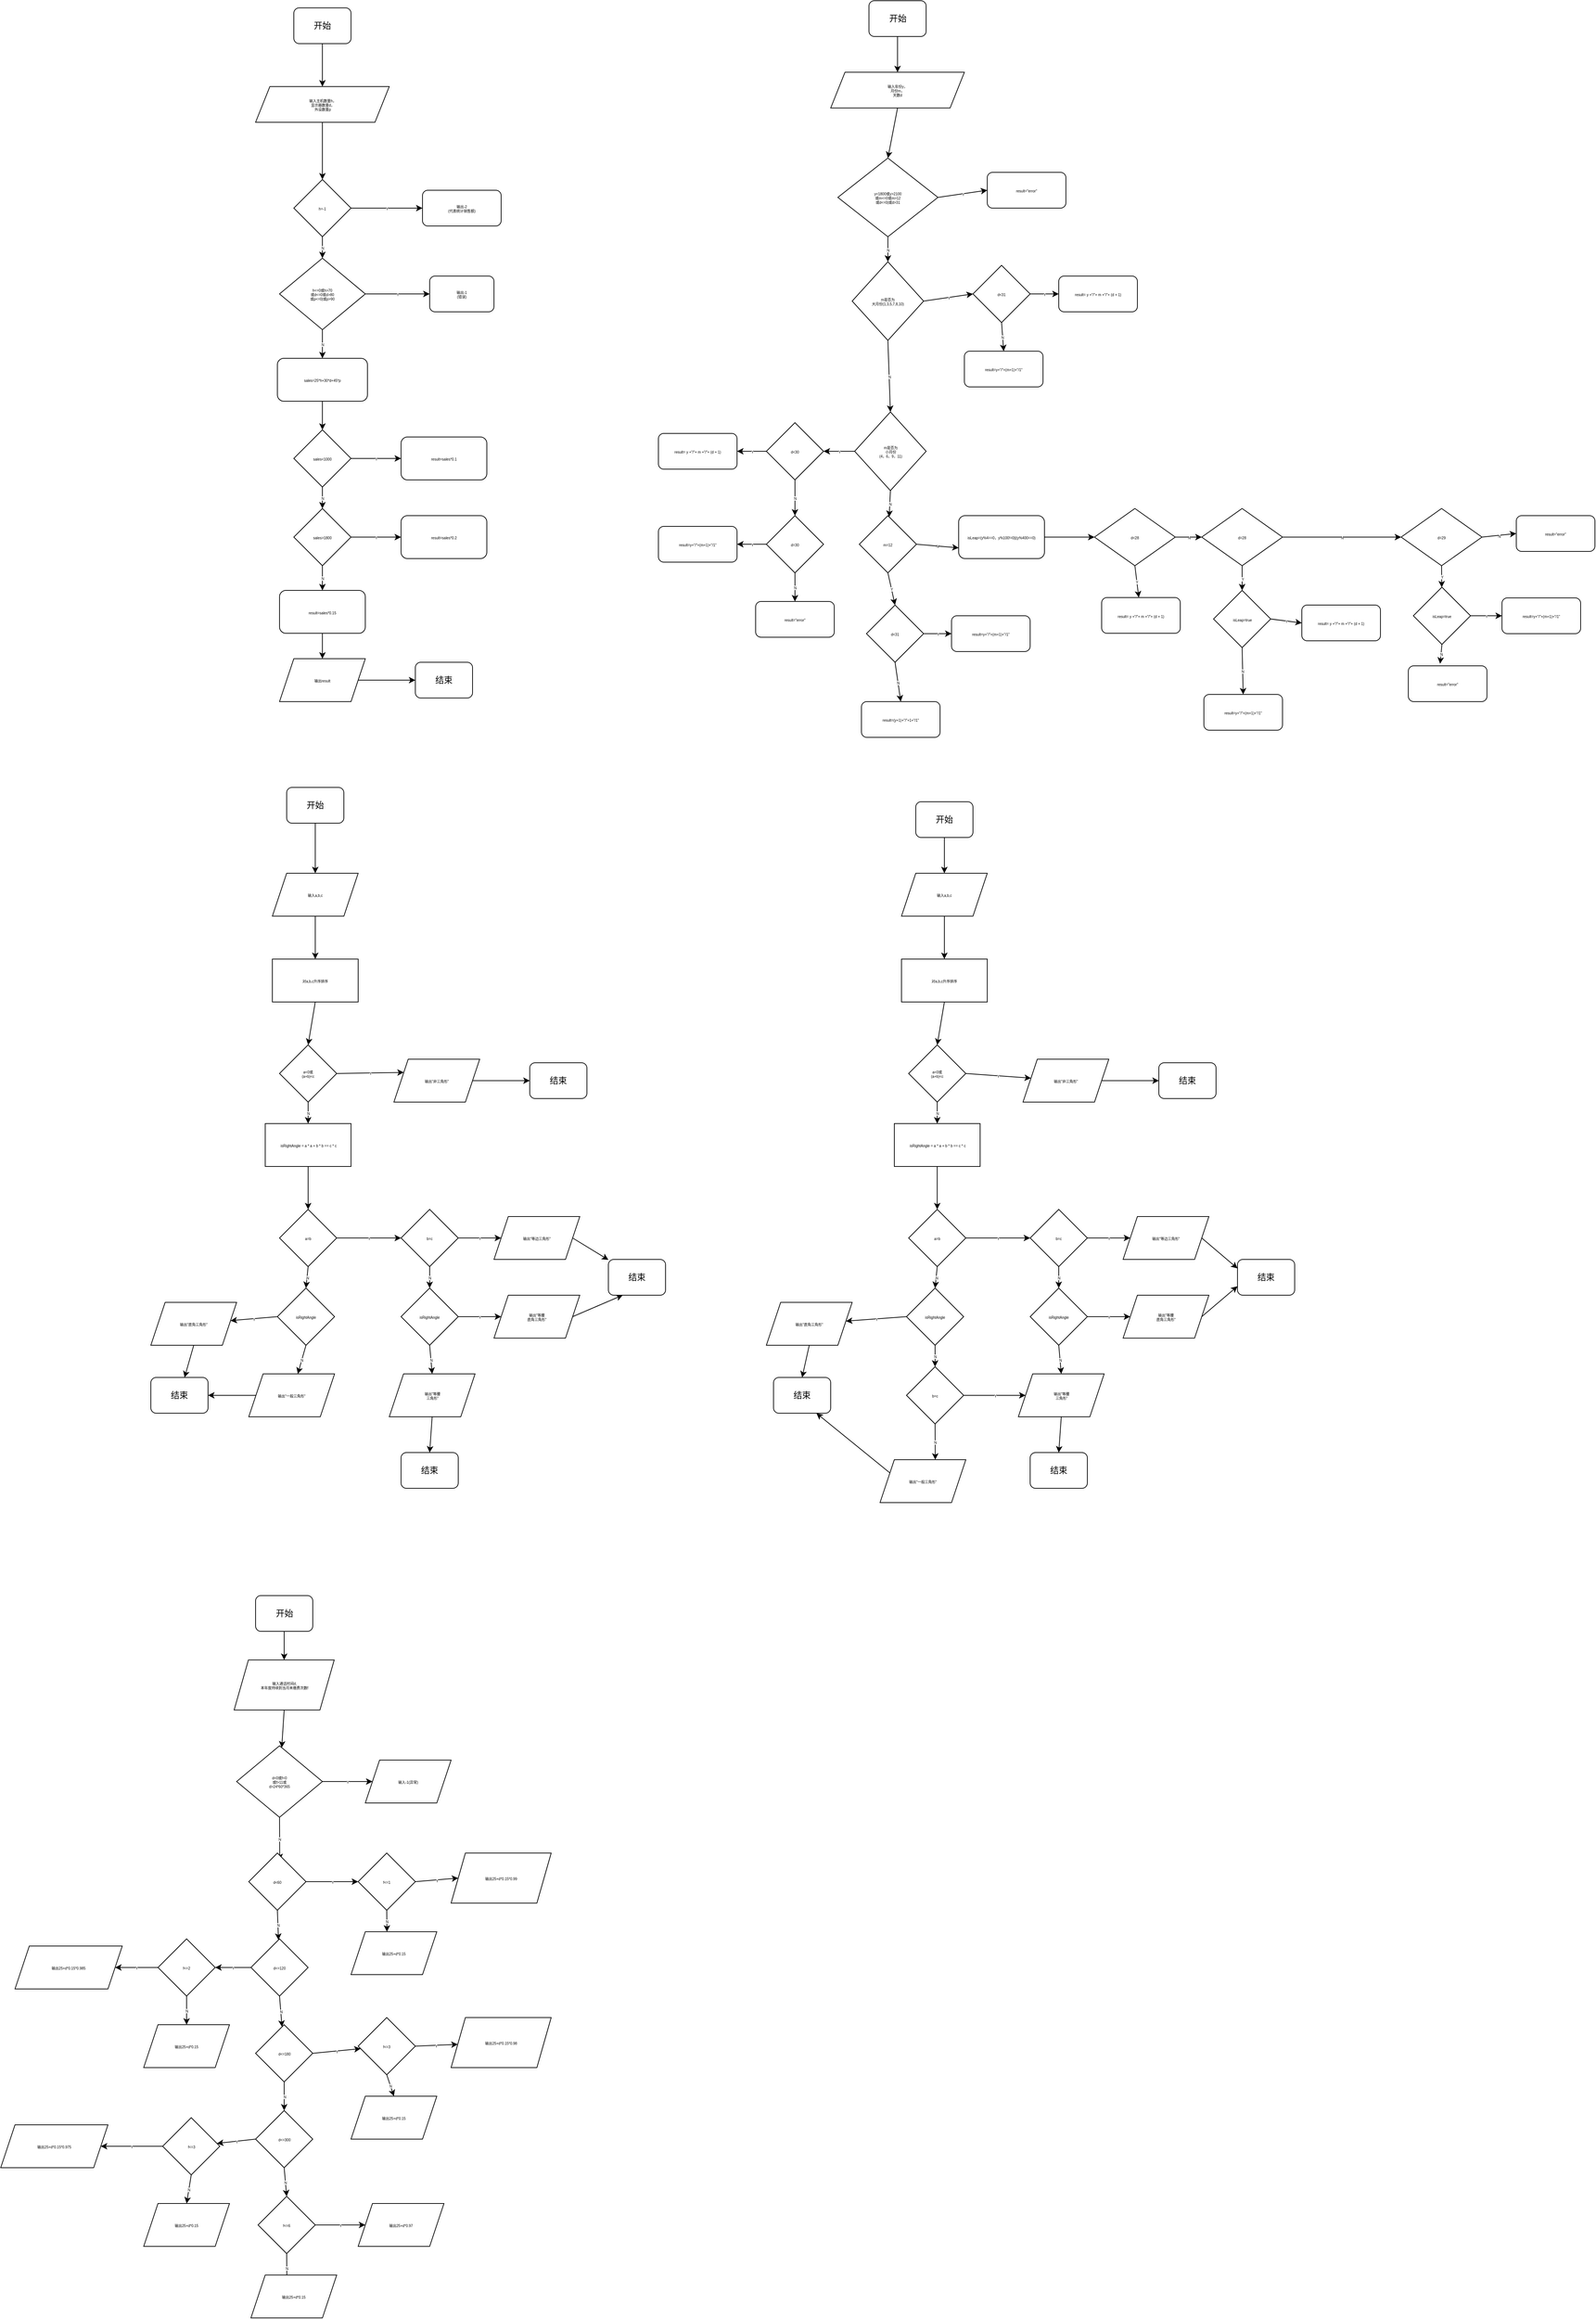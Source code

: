 <mxfile version="14.8.0" type="github">
  <diagram id="ZN_e5zJ9qPWtaOF9xC3y" name="Page-1">
    <mxGraphModel dx="3951" dy="623" grid="1" gridSize="10" guides="1" tooltips="1" connect="1" arrows="1" fold="1" page="1" pageScale="1" pageWidth="2427" pageHeight="3669" math="0" shadow="0">
      <root>
        <mxCell id="0" />
        <mxCell id="1" parent="0" />
        <mxCell id="43mevDihuqLGimxP5lps-17" style="edgeStyle=orthogonalEdgeStyle;rounded=0;orthogonalLoop=1;jettySize=auto;html=1;exitX=0.5;exitY=1;exitDx=0;exitDy=0;entryX=0.5;entryY=0;entryDx=0;entryDy=0;fontSize=5;" edge="1" parent="1" source="43mevDihuqLGimxP5lps-2" target="43mevDihuqLGimxP5lps-3">
          <mxGeometry relative="1" as="geometry" />
        </mxCell>
        <mxCell id="43mevDihuqLGimxP5lps-2" value="开始" style="rounded=1;whiteSpace=wrap;html=1;" vertex="1" parent="1">
          <mxGeometry x="310" y="20" width="80" height="50" as="geometry" />
        </mxCell>
        <mxCell id="43mevDihuqLGimxP5lps-18" style="edgeStyle=orthogonalEdgeStyle;rounded=0;orthogonalLoop=1;jettySize=auto;html=1;exitX=0.5;exitY=1;exitDx=0;exitDy=0;fontSize=5;" edge="1" parent="1" source="43mevDihuqLGimxP5lps-3" target="43mevDihuqLGimxP5lps-4">
          <mxGeometry relative="1" as="geometry" />
        </mxCell>
        <mxCell id="43mevDihuqLGimxP5lps-3" value="&lt;font style=&quot;font-size: 5px&quot;&gt;输入主机数量h，&lt;br&gt;显示器数量d，&lt;br&gt;外设数量p&lt;/font&gt;" style="shape=parallelogram;perimeter=parallelogramPerimeter;whiteSpace=wrap;html=1;fixedSize=1;fontSize=5;" vertex="1" parent="1">
          <mxGeometry x="256.5" y="130" width="187" height="50" as="geometry" />
        </mxCell>
        <mxCell id="43mevDihuqLGimxP5lps-19" value="N" style="edgeStyle=orthogonalEdgeStyle;rounded=0;orthogonalLoop=1;jettySize=auto;html=1;exitX=0.5;exitY=1;exitDx=0;exitDy=0;fontSize=5;" edge="1" parent="1" source="43mevDihuqLGimxP5lps-4" target="43mevDihuqLGimxP5lps-7">
          <mxGeometry relative="1" as="geometry" />
        </mxCell>
        <mxCell id="43mevDihuqLGimxP5lps-20" value="Y" style="edgeStyle=orthogonalEdgeStyle;rounded=0;orthogonalLoop=1;jettySize=auto;html=1;exitX=1;exitY=0.5;exitDx=0;exitDy=0;entryX=0;entryY=0.5;entryDx=0;entryDy=0;fontSize=5;" edge="1" parent="1" source="43mevDihuqLGimxP5lps-4" target="43mevDihuqLGimxP5lps-9">
          <mxGeometry relative="1" as="geometry" />
        </mxCell>
        <mxCell id="43mevDihuqLGimxP5lps-4" value="h=-1" style="rhombus;whiteSpace=wrap;html=1;fontSize=5;" vertex="1" parent="1">
          <mxGeometry x="310" y="260" width="80" height="80" as="geometry" />
        </mxCell>
        <mxCell id="43mevDihuqLGimxP5lps-31" style="edgeStyle=orthogonalEdgeStyle;rounded=0;orthogonalLoop=1;jettySize=auto;html=1;exitX=1;exitY=0.5;exitDx=0;exitDy=0;entryX=0;entryY=0.5;entryDx=0;entryDy=0;fontSize=5;" edge="1" parent="1" source="43mevDihuqLGimxP5lps-6" target="43mevDihuqLGimxP5lps-30">
          <mxGeometry relative="1" as="geometry" />
        </mxCell>
        <mxCell id="43mevDihuqLGimxP5lps-6" value="输出result" style="shape=parallelogram;perimeter=parallelogramPerimeter;whiteSpace=wrap;html=1;fixedSize=1;fontSize=5;" vertex="1" parent="1">
          <mxGeometry x="290" y="930" width="120" height="60" as="geometry" />
        </mxCell>
        <mxCell id="43mevDihuqLGimxP5lps-21" value="Y" style="edgeStyle=orthogonalEdgeStyle;rounded=0;orthogonalLoop=1;jettySize=auto;html=1;exitX=1;exitY=0.5;exitDx=0;exitDy=0;fontSize=5;" edge="1" parent="1" source="43mevDihuqLGimxP5lps-7" target="43mevDihuqLGimxP5lps-10">
          <mxGeometry relative="1" as="geometry" />
        </mxCell>
        <mxCell id="43mevDihuqLGimxP5lps-22" value="N" style="edgeStyle=orthogonalEdgeStyle;rounded=0;orthogonalLoop=1;jettySize=auto;html=1;exitX=0.5;exitY=1;exitDx=0;exitDy=0;entryX=0.5;entryY=0;entryDx=0;entryDy=0;fontSize=5;" edge="1" parent="1" source="43mevDihuqLGimxP5lps-7" target="43mevDihuqLGimxP5lps-12">
          <mxGeometry relative="1" as="geometry" />
        </mxCell>
        <mxCell id="43mevDihuqLGimxP5lps-7" value="&lt;span style=&quot;font-size: 5px&quot;&gt;h&amp;lt;=0或h&amp;gt;70&lt;br&gt;或d&amp;lt;=0或d&amp;gt;80&lt;br&gt;或p&amp;lt;=0|或p&amp;gt;90&lt;/span&gt;" style="rhombus;whiteSpace=wrap;html=1;fontSize=5;" vertex="1" parent="1">
          <mxGeometry x="290" y="370" width="120" height="100" as="geometry" />
        </mxCell>
        <mxCell id="43mevDihuqLGimxP5lps-9" value="&lt;span&gt;输出-2&lt;/span&gt;&lt;br&gt;&lt;span&gt;(代表统计销售额)&lt;/span&gt;" style="rounded=1;whiteSpace=wrap;html=1;fontSize=5;" vertex="1" parent="1">
          <mxGeometry x="490" y="275" width="110" height="50" as="geometry" />
        </mxCell>
        <mxCell id="43mevDihuqLGimxP5lps-10" value="&lt;span&gt;输出-1&lt;br&gt;(错误)&lt;/span&gt;" style="rounded=1;whiteSpace=wrap;html=1;fontSize=5;" vertex="1" parent="1">
          <mxGeometry x="500" y="395" width="90" height="50" as="geometry" />
        </mxCell>
        <mxCell id="43mevDihuqLGimxP5lps-24" value="Y" style="edgeStyle=orthogonalEdgeStyle;rounded=0;orthogonalLoop=1;jettySize=auto;html=1;exitX=1;exitY=0.5;exitDx=0;exitDy=0;entryX=0;entryY=0.5;entryDx=0;entryDy=0;fontSize=5;" edge="1" parent="1" source="43mevDihuqLGimxP5lps-11" target="43mevDihuqLGimxP5lps-13">
          <mxGeometry relative="1" as="geometry" />
        </mxCell>
        <mxCell id="43mevDihuqLGimxP5lps-25" value="N" style="edgeStyle=orthogonalEdgeStyle;rounded=0;orthogonalLoop=1;jettySize=auto;html=1;exitX=0.5;exitY=1;exitDx=0;exitDy=0;fontSize=5;" edge="1" parent="1" source="43mevDihuqLGimxP5lps-11" target="43mevDihuqLGimxP5lps-15">
          <mxGeometry relative="1" as="geometry" />
        </mxCell>
        <mxCell id="43mevDihuqLGimxP5lps-11" value="sales&amp;lt;1000" style="rhombus;whiteSpace=wrap;html=1;fontSize=5;" vertex="1" parent="1">
          <mxGeometry x="310" y="610" width="80" height="80" as="geometry" />
        </mxCell>
        <mxCell id="43mevDihuqLGimxP5lps-23" style="edgeStyle=orthogonalEdgeStyle;rounded=0;orthogonalLoop=1;jettySize=auto;html=1;exitX=0.5;exitY=1;exitDx=0;exitDy=0;entryX=0.5;entryY=0;entryDx=0;entryDy=0;fontSize=5;" edge="1" parent="1" source="43mevDihuqLGimxP5lps-12" target="43mevDihuqLGimxP5lps-11">
          <mxGeometry relative="1" as="geometry" />
        </mxCell>
        <mxCell id="43mevDihuqLGimxP5lps-12" value="&lt;span style=&quot;font-size: 5px&quot;&gt;sales=25*h+30*d+45*p&lt;/span&gt;" style="rounded=1;whiteSpace=wrap;html=1;fontSize=5;" vertex="1" parent="1">
          <mxGeometry x="287" y="510" width="126" height="60" as="geometry" />
        </mxCell>
        <mxCell id="43mevDihuqLGimxP5lps-13" value="result=sales*0.1" style="rounded=1;whiteSpace=wrap;html=1;fontSize=5;" vertex="1" parent="1">
          <mxGeometry x="460" y="620" width="120" height="60" as="geometry" />
        </mxCell>
        <mxCell id="43mevDihuqLGimxP5lps-14" value="result=sales*0.2" style="rounded=1;whiteSpace=wrap;html=1;fontSize=5;" vertex="1" parent="1">
          <mxGeometry x="460" y="730" width="120" height="60" as="geometry" />
        </mxCell>
        <mxCell id="43mevDihuqLGimxP5lps-26" value="Y" style="edgeStyle=orthogonalEdgeStyle;rounded=0;orthogonalLoop=1;jettySize=auto;html=1;exitX=1;exitY=0.5;exitDx=0;exitDy=0;fontSize=5;" edge="1" parent="1" source="43mevDihuqLGimxP5lps-15" target="43mevDihuqLGimxP5lps-14">
          <mxGeometry relative="1" as="geometry" />
        </mxCell>
        <mxCell id="43mevDihuqLGimxP5lps-27" value="N" style="edgeStyle=orthogonalEdgeStyle;rounded=0;orthogonalLoop=1;jettySize=auto;html=1;exitX=0.5;exitY=1;exitDx=0;exitDy=0;fontSize=5;" edge="1" parent="1" source="43mevDihuqLGimxP5lps-15" target="43mevDihuqLGimxP5lps-16">
          <mxGeometry relative="1" as="geometry" />
        </mxCell>
        <mxCell id="43mevDihuqLGimxP5lps-15" value="sales&amp;gt;1800" style="rhombus;whiteSpace=wrap;html=1;fontSize=5;" vertex="1" parent="1">
          <mxGeometry x="310" y="720" width="80" height="80" as="geometry" />
        </mxCell>
        <mxCell id="43mevDihuqLGimxP5lps-28" style="edgeStyle=orthogonalEdgeStyle;rounded=0;orthogonalLoop=1;jettySize=auto;html=1;exitX=0.5;exitY=1;exitDx=0;exitDy=0;fontSize=5;" edge="1" parent="1" source="43mevDihuqLGimxP5lps-16" target="43mevDihuqLGimxP5lps-6">
          <mxGeometry relative="1" as="geometry" />
        </mxCell>
        <mxCell id="43mevDihuqLGimxP5lps-16" value="result=sales*0.15" style="rounded=1;whiteSpace=wrap;html=1;fontSize=5;" vertex="1" parent="1">
          <mxGeometry x="290" y="834.5" width="120" height="60" as="geometry" />
        </mxCell>
        <mxCell id="43mevDihuqLGimxP5lps-30" value="结束" style="rounded=1;whiteSpace=wrap;html=1;" vertex="1" parent="1">
          <mxGeometry x="480" y="935" width="80" height="50" as="geometry" />
        </mxCell>
        <mxCell id="43mevDihuqLGimxP5lps-66" style="edgeStyle=orthogonalEdgeStyle;rounded=0;orthogonalLoop=1;jettySize=auto;html=1;exitX=0.5;exitY=1;exitDx=0;exitDy=0;entryX=0.5;entryY=0;entryDx=0;entryDy=0;fontSize=5;" edge="1" parent="1" source="43mevDihuqLGimxP5lps-32" target="43mevDihuqLGimxP5lps-33">
          <mxGeometry relative="1" as="geometry" />
        </mxCell>
        <mxCell id="43mevDihuqLGimxP5lps-32" value="开始" style="rounded=1;whiteSpace=wrap;html=1;" vertex="1" parent="1">
          <mxGeometry x="1114.5" y="10" width="80" height="50" as="geometry" />
        </mxCell>
        <mxCell id="43mevDihuqLGimxP5lps-67" style="rounded=0;orthogonalLoop=1;jettySize=auto;html=1;exitX=0.5;exitY=1;exitDx=0;exitDy=0;entryX=0.5;entryY=0;entryDx=0;entryDy=0;fontSize=5;" edge="1" parent="1" source="43mevDihuqLGimxP5lps-33" target="43mevDihuqLGimxP5lps-34">
          <mxGeometry relative="1" as="geometry" />
        </mxCell>
        <mxCell id="43mevDihuqLGimxP5lps-33" value="&lt;font style=&quot;font-size: 5px&quot;&gt;输入年份y，&lt;br&gt;月份m，&lt;br&gt;天数d&lt;/font&gt;" style="shape=parallelogram;perimeter=parallelogramPerimeter;whiteSpace=wrap;html=1;fixedSize=1;fontSize=5;" vertex="1" parent="1">
          <mxGeometry x="1061" y="110" width="187" height="50" as="geometry" />
        </mxCell>
        <mxCell id="43mevDihuqLGimxP5lps-68" value="Y" style="edgeStyle=none;rounded=0;orthogonalLoop=1;jettySize=auto;html=1;exitX=1;exitY=0.5;exitDx=0;exitDy=0;entryX=0;entryY=0.5;entryDx=0;entryDy=0;fontSize=5;" edge="1" parent="1" source="43mevDihuqLGimxP5lps-34" target="43mevDihuqLGimxP5lps-35">
          <mxGeometry relative="1" as="geometry" />
        </mxCell>
        <mxCell id="43mevDihuqLGimxP5lps-69" value="N" style="edgeStyle=none;rounded=0;orthogonalLoop=1;jettySize=auto;html=1;exitX=0.5;exitY=1;exitDx=0;exitDy=0;entryX=0.5;entryY=0;entryDx=0;entryDy=0;fontSize=5;" edge="1" parent="1" source="43mevDihuqLGimxP5lps-34" target="43mevDihuqLGimxP5lps-37">
          <mxGeometry relative="1" as="geometry" />
        </mxCell>
        <mxCell id="43mevDihuqLGimxP5lps-34" value="&lt;span style=&quot;font-size: 5px&quot;&gt;y&amp;lt;1800或y&amp;gt;2100&lt;br&gt;或m&amp;lt;=0或m&amp;gt;12&lt;br&gt;或d&amp;lt;=0|或d&amp;gt;31&lt;/span&gt;" style="rhombus;whiteSpace=wrap;html=1;fontSize=5;" vertex="1" parent="1">
          <mxGeometry x="1071" y="230" width="140" height="110" as="geometry" />
        </mxCell>
        <mxCell id="43mevDihuqLGimxP5lps-35" value="result=&quot;error&quot;" style="rounded=1;whiteSpace=wrap;html=1;fontSize=5;" vertex="1" parent="1">
          <mxGeometry x="1280" y="250" width="110" height="50" as="geometry" />
        </mxCell>
        <mxCell id="43mevDihuqLGimxP5lps-70" value="Y" style="edgeStyle=none;rounded=0;orthogonalLoop=1;jettySize=auto;html=1;exitX=1;exitY=0.5;exitDx=0;exitDy=0;entryX=0;entryY=0.5;entryDx=0;entryDy=0;fontSize=5;" edge="1" parent="1" source="43mevDihuqLGimxP5lps-37" target="43mevDihuqLGimxP5lps-38">
          <mxGeometry relative="1" as="geometry" />
        </mxCell>
        <mxCell id="43mevDihuqLGimxP5lps-73" value="N" style="edgeStyle=none;rounded=0;orthogonalLoop=1;jettySize=auto;html=1;exitX=0.5;exitY=1;exitDx=0;exitDy=0;entryX=0.5;entryY=0;entryDx=0;entryDy=0;fontSize=5;" edge="1" parent="1" source="43mevDihuqLGimxP5lps-37" target="43mevDihuqLGimxP5lps-42">
          <mxGeometry relative="1" as="geometry" />
        </mxCell>
        <mxCell id="43mevDihuqLGimxP5lps-37" value="m是否为&lt;br&gt;大月份(1,3,5,7,8,10)" style="rhombus;whiteSpace=wrap;html=1;fontSize=5;" vertex="1" parent="1">
          <mxGeometry x="1091" y="375" width="100" height="110" as="geometry" />
        </mxCell>
        <mxCell id="43mevDihuqLGimxP5lps-71" value="Y" style="edgeStyle=none;rounded=0;orthogonalLoop=1;jettySize=auto;html=1;exitX=1;exitY=0.5;exitDx=0;exitDy=0;entryX=0;entryY=0.5;entryDx=0;entryDy=0;fontSize=5;" edge="1" parent="1" source="43mevDihuqLGimxP5lps-38" target="43mevDihuqLGimxP5lps-39">
          <mxGeometry relative="1" as="geometry" />
        </mxCell>
        <mxCell id="43mevDihuqLGimxP5lps-72" value="N" style="edgeStyle=none;rounded=0;orthogonalLoop=1;jettySize=auto;html=1;exitX=0.5;exitY=1;exitDx=0;exitDy=0;entryX=0.5;entryY=0;entryDx=0;entryDy=0;fontSize=5;" edge="1" parent="1" source="43mevDihuqLGimxP5lps-38" target="43mevDihuqLGimxP5lps-41">
          <mxGeometry relative="1" as="geometry" />
        </mxCell>
        <mxCell id="43mevDihuqLGimxP5lps-38" value="d&amp;lt;31" style="rhombus;whiteSpace=wrap;html=1;fontSize=5;" vertex="1" parent="1">
          <mxGeometry x="1260" y="380" width="80" height="80" as="geometry" />
        </mxCell>
        <mxCell id="43mevDihuqLGimxP5lps-39" value="result= y +&quot;/&quot;+ m +&quot;/&quot;+ (d + 1)" style="rounded=1;whiteSpace=wrap;html=1;fontSize=5;" vertex="1" parent="1">
          <mxGeometry x="1380" y="395" width="110" height="50" as="geometry" />
        </mxCell>
        <mxCell id="43mevDihuqLGimxP5lps-41" value="result=y+&quot;/&quot;+(m+1)+&quot;/1&quot;" style="rounded=1;whiteSpace=wrap;html=1;fontSize=5;" vertex="1" parent="1">
          <mxGeometry x="1248" y="500" width="110" height="50" as="geometry" />
        </mxCell>
        <mxCell id="43mevDihuqLGimxP5lps-74" value="Y" style="edgeStyle=none;rounded=0;orthogonalLoop=1;jettySize=auto;html=1;exitX=0;exitY=0.5;exitDx=0;exitDy=0;fontSize=5;" edge="1" parent="1" source="43mevDihuqLGimxP5lps-42" target="43mevDihuqLGimxP5lps-43">
          <mxGeometry relative="1" as="geometry" />
        </mxCell>
        <mxCell id="43mevDihuqLGimxP5lps-79" value="N" style="edgeStyle=none;rounded=0;orthogonalLoop=1;jettySize=auto;html=1;exitX=0.5;exitY=1;exitDx=0;exitDy=0;fontSize=5;" edge="1" parent="1" source="43mevDihuqLGimxP5lps-42" target="43mevDihuqLGimxP5lps-49">
          <mxGeometry relative="1" as="geometry" />
        </mxCell>
        <mxCell id="43mevDihuqLGimxP5lps-42" value="m是否为&lt;br&gt;小月份&lt;br&gt;(4，6，9，11)" style="rhombus;whiteSpace=wrap;html=1;fontSize=5;" vertex="1" parent="1">
          <mxGeometry x="1094.5" y="585" width="100" height="110" as="geometry" />
        </mxCell>
        <mxCell id="43mevDihuqLGimxP5lps-75" value="Y" style="edgeStyle=none;rounded=0;orthogonalLoop=1;jettySize=auto;html=1;exitX=0;exitY=0.5;exitDx=0;exitDy=0;fontSize=5;" edge="1" parent="1" source="43mevDihuqLGimxP5lps-43" target="43mevDihuqLGimxP5lps-44">
          <mxGeometry relative="1" as="geometry" />
        </mxCell>
        <mxCell id="43mevDihuqLGimxP5lps-76" value="N" style="edgeStyle=none;rounded=0;orthogonalLoop=1;jettySize=auto;html=1;exitX=0.5;exitY=1;exitDx=0;exitDy=0;entryX=0.5;entryY=0;entryDx=0;entryDy=0;fontSize=5;" edge="1" parent="1" source="43mevDihuqLGimxP5lps-43" target="43mevDihuqLGimxP5lps-45">
          <mxGeometry relative="1" as="geometry" />
        </mxCell>
        <mxCell id="43mevDihuqLGimxP5lps-43" value="d&amp;lt;30" style="rhombus;whiteSpace=wrap;html=1;fontSize=5;" vertex="1" parent="1">
          <mxGeometry x="971" y="600" width="80" height="80" as="geometry" />
        </mxCell>
        <mxCell id="43mevDihuqLGimxP5lps-44" value="result= y +&quot;/&quot;+ m +&quot;/&quot;+ (d + 1)" style="rounded=1;whiteSpace=wrap;html=1;fontSize=5;" vertex="1" parent="1">
          <mxGeometry x="820" y="615" width="110" height="50" as="geometry" />
        </mxCell>
        <mxCell id="43mevDihuqLGimxP5lps-77" value="Y" style="edgeStyle=none;rounded=0;orthogonalLoop=1;jettySize=auto;html=1;exitX=0;exitY=0.5;exitDx=0;exitDy=0;fontSize=5;" edge="1" parent="1" source="43mevDihuqLGimxP5lps-45" target="43mevDihuqLGimxP5lps-46">
          <mxGeometry relative="1" as="geometry" />
        </mxCell>
        <mxCell id="43mevDihuqLGimxP5lps-78" value="N" style="edgeStyle=none;rounded=0;orthogonalLoop=1;jettySize=auto;html=1;exitX=0.5;exitY=1;exitDx=0;exitDy=0;fontSize=5;" edge="1" parent="1" source="43mevDihuqLGimxP5lps-45" target="43mevDihuqLGimxP5lps-48">
          <mxGeometry relative="1" as="geometry" />
        </mxCell>
        <mxCell id="43mevDihuqLGimxP5lps-45" value="d=30" style="rhombus;whiteSpace=wrap;html=1;fontSize=5;" vertex="1" parent="1">
          <mxGeometry x="971" y="730" width="80" height="80" as="geometry" />
        </mxCell>
        <mxCell id="43mevDihuqLGimxP5lps-46" value="result=y+&quot;/&quot;+(m+1)+&quot;/1&quot;" style="rounded=1;whiteSpace=wrap;html=1;fontSize=5;" vertex="1" parent="1">
          <mxGeometry x="820" y="745" width="110" height="50" as="geometry" />
        </mxCell>
        <mxCell id="43mevDihuqLGimxP5lps-48" value="result=&quot;error&quot;" style="rounded=1;whiteSpace=wrap;html=1;fontSize=5;" vertex="1" parent="1">
          <mxGeometry x="956" y="850" width="110" height="50" as="geometry" />
        </mxCell>
        <mxCell id="43mevDihuqLGimxP5lps-80" value="N" style="edgeStyle=none;rounded=0;orthogonalLoop=1;jettySize=auto;html=1;exitX=1;exitY=0.5;exitDx=0;exitDy=0;entryX=0;entryY=0.75;entryDx=0;entryDy=0;fontSize=5;" edge="1" parent="1" source="43mevDihuqLGimxP5lps-49" target="43mevDihuqLGimxP5lps-55">
          <mxGeometry relative="1" as="geometry" />
        </mxCell>
        <mxCell id="43mevDihuqLGimxP5lps-81" value="Y" style="edgeStyle=none;rounded=0;orthogonalLoop=1;jettySize=auto;html=1;exitX=0.5;exitY=1;exitDx=0;exitDy=0;entryX=0.5;entryY=0;entryDx=0;entryDy=0;fontSize=5;" edge="1" parent="1" source="43mevDihuqLGimxP5lps-49" target="43mevDihuqLGimxP5lps-50">
          <mxGeometry relative="1" as="geometry" />
        </mxCell>
        <mxCell id="43mevDihuqLGimxP5lps-49" value="m=12" style="rhombus;whiteSpace=wrap;html=1;fontSize=5;" vertex="1" parent="1">
          <mxGeometry x="1101" y="730" width="80" height="80" as="geometry" />
        </mxCell>
        <mxCell id="43mevDihuqLGimxP5lps-82" value="Y" style="edgeStyle=none;rounded=0;orthogonalLoop=1;jettySize=auto;html=1;exitX=1;exitY=0.5;exitDx=0;exitDy=0;entryX=0;entryY=0.5;entryDx=0;entryDy=0;fontSize=5;" edge="1" parent="1" source="43mevDihuqLGimxP5lps-50" target="43mevDihuqLGimxP5lps-51">
          <mxGeometry relative="1" as="geometry" />
        </mxCell>
        <mxCell id="43mevDihuqLGimxP5lps-83" value="N" style="edgeStyle=none;rounded=0;orthogonalLoop=1;jettySize=auto;html=1;exitX=0.5;exitY=1;exitDx=0;exitDy=0;entryX=0.5;entryY=0;entryDx=0;entryDy=0;fontSize=5;" edge="1" parent="1" source="43mevDihuqLGimxP5lps-50" target="43mevDihuqLGimxP5lps-52">
          <mxGeometry relative="1" as="geometry" />
        </mxCell>
        <mxCell id="43mevDihuqLGimxP5lps-50" value="d&amp;lt;31" style="rhombus;whiteSpace=wrap;html=1;fontSize=5;" vertex="1" parent="1">
          <mxGeometry x="1111" y="855" width="80" height="80" as="geometry" />
        </mxCell>
        <mxCell id="43mevDihuqLGimxP5lps-51" value="result=y+&quot;/&quot;+(m+1)+&quot;/1&quot;" style="rounded=1;whiteSpace=wrap;html=1;fontSize=5;" vertex="1" parent="1">
          <mxGeometry x="1230" y="870" width="110" height="50" as="geometry" />
        </mxCell>
        <mxCell id="43mevDihuqLGimxP5lps-52" value="result=(y+1)+&quot;/&quot;+1+&quot;/1&quot;" style="rounded=1;whiteSpace=wrap;html=1;fontSize=5;" vertex="1" parent="1">
          <mxGeometry x="1104" y="990" width="110" height="50" as="geometry" />
        </mxCell>
        <mxCell id="43mevDihuqLGimxP5lps-85" value="N" style="edgeStyle=none;rounded=0;orthogonalLoop=1;jettySize=auto;html=1;exitX=1;exitY=0.5;exitDx=0;exitDy=0;entryX=0;entryY=0.5;entryDx=0;entryDy=0;fontSize=5;" edge="1" parent="1" source="43mevDihuqLGimxP5lps-53" target="43mevDihuqLGimxP5lps-62">
          <mxGeometry relative="1" as="geometry" />
        </mxCell>
        <mxCell id="43mevDihuqLGimxP5lps-86" value="Y" style="edgeStyle=none;rounded=0;orthogonalLoop=1;jettySize=auto;html=1;exitX=0.5;exitY=1;exitDx=0;exitDy=0;fontSize=5;" edge="1" parent="1" source="43mevDihuqLGimxP5lps-53" target="43mevDihuqLGimxP5lps-56">
          <mxGeometry relative="1" as="geometry" />
        </mxCell>
        <mxCell id="43mevDihuqLGimxP5lps-53" value="d&amp;lt;28" style="rhombus;whiteSpace=wrap;html=1;fontSize=5;" vertex="1" parent="1">
          <mxGeometry x="1430" y="720" width="113" height="80" as="geometry" />
        </mxCell>
        <mxCell id="43mevDihuqLGimxP5lps-84" style="edgeStyle=none;rounded=0;orthogonalLoop=1;jettySize=auto;html=1;exitX=1;exitY=0.5;exitDx=0;exitDy=0;entryX=0;entryY=0.5;entryDx=0;entryDy=0;fontSize=5;" edge="1" parent="1" source="43mevDihuqLGimxP5lps-55" target="43mevDihuqLGimxP5lps-53">
          <mxGeometry relative="1" as="geometry" />
        </mxCell>
        <mxCell id="43mevDihuqLGimxP5lps-55" value="isLeap=(y%4==0，y%100!=0||(y%400==0)" style="rounded=1;whiteSpace=wrap;html=1;fontSize=5;" vertex="1" parent="1">
          <mxGeometry x="1240" y="730" width="120" height="60" as="geometry" />
        </mxCell>
        <mxCell id="43mevDihuqLGimxP5lps-56" value="result= y +&quot;/&quot;+ m +&quot;/&quot;+ (d + 1)" style="rounded=1;whiteSpace=wrap;html=1;fontSize=5;" vertex="1" parent="1">
          <mxGeometry x="1440" y="844.5" width="110" height="50" as="geometry" />
        </mxCell>
        <mxCell id="43mevDihuqLGimxP5lps-91" value="Y" style="edgeStyle=none;rounded=0;orthogonalLoop=1;jettySize=auto;html=1;exitX=0.5;exitY=1;exitDx=0;exitDy=0;fontSize=5;" edge="1" parent="1" source="43mevDihuqLGimxP5lps-57" target="43mevDihuqLGimxP5lps-58">
          <mxGeometry relative="1" as="geometry" />
        </mxCell>
        <mxCell id="43mevDihuqLGimxP5lps-92" value="N" style="edgeStyle=none;rounded=0;orthogonalLoop=1;jettySize=auto;html=1;exitX=1;exitY=0.5;exitDx=0;exitDy=0;entryX=0;entryY=0.5;entryDx=0;entryDy=0;fontSize=5;" edge="1" parent="1" source="43mevDihuqLGimxP5lps-57" target="43mevDihuqLGimxP5lps-61">
          <mxGeometry relative="1" as="geometry" />
        </mxCell>
        <mxCell id="43mevDihuqLGimxP5lps-57" value="d=29" style="rhombus;whiteSpace=wrap;html=1;fontSize=5;" vertex="1" parent="1">
          <mxGeometry x="1859" y="720" width="113" height="80" as="geometry" />
        </mxCell>
        <mxCell id="43mevDihuqLGimxP5lps-93" value="N" style="edgeStyle=none;rounded=0;orthogonalLoop=1;jettySize=auto;html=1;exitX=0.5;exitY=1;exitDx=0;exitDy=0;entryX=0.404;entryY=-0.06;entryDx=0;entryDy=0;entryPerimeter=0;fontSize=5;" edge="1" parent="1" source="43mevDihuqLGimxP5lps-58" target="43mevDihuqLGimxP5lps-60">
          <mxGeometry relative="1" as="geometry" />
        </mxCell>
        <mxCell id="43mevDihuqLGimxP5lps-94" value="Y" style="edgeStyle=none;rounded=0;orthogonalLoop=1;jettySize=auto;html=1;exitX=1;exitY=0.5;exitDx=0;exitDy=0;fontSize=5;" edge="1" parent="1" source="43mevDihuqLGimxP5lps-58" target="43mevDihuqLGimxP5lps-59">
          <mxGeometry relative="1" as="geometry" />
        </mxCell>
        <mxCell id="43mevDihuqLGimxP5lps-58" value="isLeap=true" style="rhombus;whiteSpace=wrap;html=1;fontSize=5;" vertex="1" parent="1">
          <mxGeometry x="1876" y="830" width="80" height="80" as="geometry" />
        </mxCell>
        <mxCell id="43mevDihuqLGimxP5lps-59" value="result=y+&quot;/&quot;+(m+1)+&quot;/1&quot;" style="rounded=1;whiteSpace=wrap;html=1;fontSize=5;" vertex="1" parent="1">
          <mxGeometry x="2000" y="845" width="110" height="50" as="geometry" />
        </mxCell>
        <mxCell id="43mevDihuqLGimxP5lps-60" value="result=&quot;error&quot;" style="rounded=1;whiteSpace=wrap;html=1;fontSize=5;" vertex="1" parent="1">
          <mxGeometry x="1869" y="940" width="110" height="50" as="geometry" />
        </mxCell>
        <mxCell id="43mevDihuqLGimxP5lps-61" value="result=&quot;error&quot;" style="rounded=1;whiteSpace=wrap;html=1;fontSize=5;" vertex="1" parent="1">
          <mxGeometry x="2020" y="730" width="110" height="50" as="geometry" />
        </mxCell>
        <mxCell id="43mevDihuqLGimxP5lps-87" value="Y" style="edgeStyle=none;rounded=0;orthogonalLoop=1;jettySize=auto;html=1;exitX=0.5;exitY=1;exitDx=0;exitDy=0;entryX=0.5;entryY=0;entryDx=0;entryDy=0;fontSize=5;" edge="1" parent="1" source="43mevDihuqLGimxP5lps-62" target="43mevDihuqLGimxP5lps-63">
          <mxGeometry relative="1" as="geometry" />
        </mxCell>
        <mxCell id="43mevDihuqLGimxP5lps-90" value="N" style="edgeStyle=none;rounded=0;orthogonalLoop=1;jettySize=auto;html=1;exitX=1;exitY=0.5;exitDx=0;exitDy=0;entryX=0;entryY=0.5;entryDx=0;entryDy=0;fontSize=5;" edge="1" parent="1" source="43mevDihuqLGimxP5lps-62" target="43mevDihuqLGimxP5lps-57">
          <mxGeometry relative="1" as="geometry" />
        </mxCell>
        <mxCell id="43mevDihuqLGimxP5lps-62" value="d=28" style="rhombus;whiteSpace=wrap;html=1;fontSize=5;" vertex="1" parent="1">
          <mxGeometry x="1580" y="720" width="113" height="80" as="geometry" />
        </mxCell>
        <mxCell id="43mevDihuqLGimxP5lps-88" value="N" style="edgeStyle=none;rounded=0;orthogonalLoop=1;jettySize=auto;html=1;exitX=0.5;exitY=1;exitDx=0;exitDy=0;entryX=0.5;entryY=0;entryDx=0;entryDy=0;fontSize=5;" edge="1" parent="1" source="43mevDihuqLGimxP5lps-63" target="43mevDihuqLGimxP5lps-65">
          <mxGeometry relative="1" as="geometry" />
        </mxCell>
        <mxCell id="43mevDihuqLGimxP5lps-89" value="Y" style="edgeStyle=none;rounded=0;orthogonalLoop=1;jettySize=auto;html=1;exitX=1;exitY=0.5;exitDx=0;exitDy=0;entryX=0;entryY=0.5;entryDx=0;entryDy=0;fontSize=5;" edge="1" parent="1" source="43mevDihuqLGimxP5lps-63" target="43mevDihuqLGimxP5lps-64">
          <mxGeometry relative="1" as="geometry" />
        </mxCell>
        <mxCell id="43mevDihuqLGimxP5lps-63" value="isLeap=true" style="rhombus;whiteSpace=wrap;html=1;fontSize=5;" vertex="1" parent="1">
          <mxGeometry x="1596.5" y="834.5" width="80" height="80" as="geometry" />
        </mxCell>
        <mxCell id="43mevDihuqLGimxP5lps-64" value="result= y +&quot;/&quot;+ m +&quot;/&quot;+ (d + 1)" style="rounded=1;whiteSpace=wrap;html=1;fontSize=5;" vertex="1" parent="1">
          <mxGeometry x="1720" y="855" width="110" height="50" as="geometry" />
        </mxCell>
        <mxCell id="43mevDihuqLGimxP5lps-65" value="result=y+&quot;/&quot;+(m+1)+&quot;/1&quot;" style="rounded=1;whiteSpace=wrap;html=1;fontSize=5;" vertex="1" parent="1">
          <mxGeometry x="1583" y="980" width="110" height="50" as="geometry" />
        </mxCell>
        <mxCell id="43mevDihuqLGimxP5lps-141" style="edgeStyle=none;rounded=0;orthogonalLoop=1;jettySize=auto;html=1;exitX=0.5;exitY=1;exitDx=0;exitDy=0;entryX=0.5;entryY=0;entryDx=0;entryDy=0;fontSize=5;" edge="1" parent="1" source="43mevDihuqLGimxP5lps-102" target="43mevDihuqLGimxP5lps-104">
          <mxGeometry relative="1" as="geometry" />
        </mxCell>
        <mxCell id="43mevDihuqLGimxP5lps-102" value="开始" style="rounded=1;whiteSpace=wrap;html=1;" vertex="1" parent="1">
          <mxGeometry x="300" y="1110" width="80" height="50" as="geometry" />
        </mxCell>
        <mxCell id="43mevDihuqLGimxP5lps-144" value="Y" style="edgeStyle=none;rounded=0;orthogonalLoop=1;jettySize=auto;html=1;exitX=1;exitY=0.5;exitDx=0;exitDy=0;entryX=0;entryY=0.25;entryDx=0;entryDy=0;fontSize=5;" edge="1" parent="1" source="43mevDihuqLGimxP5lps-103" target="43mevDihuqLGimxP5lps-106">
          <mxGeometry relative="1" as="geometry" />
        </mxCell>
        <mxCell id="43mevDihuqLGimxP5lps-146" value="N" style="edgeStyle=none;rounded=0;orthogonalLoop=1;jettySize=auto;html=1;exitX=0.5;exitY=1;exitDx=0;exitDy=0;entryX=0.5;entryY=0;entryDx=0;entryDy=0;fontSize=5;" edge="1" parent="1" source="43mevDihuqLGimxP5lps-103" target="43mevDihuqLGimxP5lps-108">
          <mxGeometry relative="1" as="geometry" />
        </mxCell>
        <mxCell id="43mevDihuqLGimxP5lps-103" value="a&amp;lt;0或&lt;br&gt;(a+b)&amp;lt;c" style="rhombus;whiteSpace=wrap;html=1;fontSize=5;" vertex="1" parent="1">
          <mxGeometry x="290" y="1470" width="80" height="80" as="geometry" />
        </mxCell>
        <mxCell id="43mevDihuqLGimxP5lps-142" style="edgeStyle=none;rounded=0;orthogonalLoop=1;jettySize=auto;html=1;exitX=0.5;exitY=1;exitDx=0;exitDy=0;fontSize=5;" edge="1" parent="1" source="43mevDihuqLGimxP5lps-104" target="43mevDihuqLGimxP5lps-105">
          <mxGeometry relative="1" as="geometry" />
        </mxCell>
        <mxCell id="43mevDihuqLGimxP5lps-104" value="输入a,b,c" style="shape=parallelogram;perimeter=parallelogramPerimeter;whiteSpace=wrap;html=1;fixedSize=1;fontSize=5;" vertex="1" parent="1">
          <mxGeometry x="280" y="1230" width="120" height="60" as="geometry" />
        </mxCell>
        <mxCell id="43mevDihuqLGimxP5lps-143" style="edgeStyle=none;rounded=0;orthogonalLoop=1;jettySize=auto;html=1;exitX=0.5;exitY=1;exitDx=0;exitDy=0;entryX=0.5;entryY=0;entryDx=0;entryDy=0;fontSize=5;" edge="1" parent="1" source="43mevDihuqLGimxP5lps-105" target="43mevDihuqLGimxP5lps-103">
          <mxGeometry relative="1" as="geometry" />
        </mxCell>
        <mxCell id="43mevDihuqLGimxP5lps-105" value="对a,b,c升序排序" style="rounded=0;whiteSpace=wrap;html=1;fontSize=5;" vertex="1" parent="1">
          <mxGeometry x="280" y="1350" width="120" height="60" as="geometry" />
        </mxCell>
        <mxCell id="43mevDihuqLGimxP5lps-145" style="edgeStyle=none;rounded=0;orthogonalLoop=1;jettySize=auto;html=1;exitX=1;exitY=0.5;exitDx=0;exitDy=0;entryX=0;entryY=0.5;entryDx=0;entryDy=0;fontSize=5;" edge="1" parent="1" source="43mevDihuqLGimxP5lps-106" target="43mevDihuqLGimxP5lps-117">
          <mxGeometry relative="1" as="geometry" />
        </mxCell>
        <mxCell id="43mevDihuqLGimxP5lps-106" value="输出&quot;非三角形&quot;" style="shape=parallelogram;perimeter=parallelogramPerimeter;whiteSpace=wrap;html=1;fixedSize=1;fontSize=5;" vertex="1" parent="1">
          <mxGeometry x="450" y="1490" width="120" height="60" as="geometry" />
        </mxCell>
        <mxCell id="43mevDihuqLGimxP5lps-148" value="Y" style="edgeStyle=none;rounded=0;orthogonalLoop=1;jettySize=auto;html=1;exitX=1;exitY=0.5;exitDx=0;exitDy=0;entryX=0;entryY=0.5;entryDx=0;entryDy=0;fontSize=5;" edge="1" parent="1" source="43mevDihuqLGimxP5lps-107" target="43mevDihuqLGimxP5lps-109">
          <mxGeometry relative="1" as="geometry" />
        </mxCell>
        <mxCell id="43mevDihuqLGimxP5lps-156" value="N" style="edgeStyle=none;rounded=0;orthogonalLoop=1;jettySize=auto;html=1;exitX=0.5;exitY=1;exitDx=0;exitDy=0;entryX=0.5;entryY=0;entryDx=0;entryDy=0;fontSize=5;" edge="1" parent="1" source="43mevDihuqLGimxP5lps-107" target="43mevDihuqLGimxP5lps-114">
          <mxGeometry relative="1" as="geometry" />
        </mxCell>
        <mxCell id="43mevDihuqLGimxP5lps-107" value="a=b" style="rhombus;whiteSpace=wrap;html=1;fontSize=5;" vertex="1" parent="1">
          <mxGeometry x="290" y="1700" width="80" height="80" as="geometry" />
        </mxCell>
        <mxCell id="43mevDihuqLGimxP5lps-147" style="edgeStyle=none;rounded=0;orthogonalLoop=1;jettySize=auto;html=1;exitX=0.5;exitY=1;exitDx=0;exitDy=0;fontSize=5;" edge="1" parent="1" source="43mevDihuqLGimxP5lps-108" target="43mevDihuqLGimxP5lps-107">
          <mxGeometry relative="1" as="geometry" />
        </mxCell>
        <mxCell id="43mevDihuqLGimxP5lps-108" value="&lt;span style=&quot;font-size: 5px&quot;&gt;&amp;nbsp;isRightAngle = a * a + b * b == c * c&lt;/span&gt;" style="rounded=0;whiteSpace=wrap;html=1;fontSize=5;" vertex="1" parent="1">
          <mxGeometry x="270" y="1580" width="120" height="60" as="geometry" />
        </mxCell>
        <mxCell id="43mevDihuqLGimxP5lps-149" value="Y" style="edgeStyle=none;rounded=0;orthogonalLoop=1;jettySize=auto;html=1;exitX=1;exitY=0.5;exitDx=0;exitDy=0;fontSize=5;" edge="1" parent="1" source="43mevDihuqLGimxP5lps-109" target="43mevDihuqLGimxP5lps-110">
          <mxGeometry relative="1" as="geometry" />
        </mxCell>
        <mxCell id="43mevDihuqLGimxP5lps-150" value="N" style="edgeStyle=none;rounded=0;orthogonalLoop=1;jettySize=auto;html=1;exitX=0.5;exitY=1;exitDx=0;exitDy=0;fontSize=5;" edge="1" parent="1" source="43mevDihuqLGimxP5lps-109" target="43mevDihuqLGimxP5lps-111">
          <mxGeometry relative="1" as="geometry" />
        </mxCell>
        <mxCell id="43mevDihuqLGimxP5lps-109" value="b=c" style="rhombus;whiteSpace=wrap;html=1;fontSize=5;" vertex="1" parent="1">
          <mxGeometry x="460" y="1700" width="80" height="80" as="geometry" />
        </mxCell>
        <mxCell id="43mevDihuqLGimxP5lps-152" style="edgeStyle=none;rounded=0;orthogonalLoop=1;jettySize=auto;html=1;exitX=1;exitY=0.5;exitDx=0;exitDy=0;fontSize=5;" edge="1" parent="1" source="43mevDihuqLGimxP5lps-110" target="43mevDihuqLGimxP5lps-118">
          <mxGeometry relative="1" as="geometry" />
        </mxCell>
        <mxCell id="43mevDihuqLGimxP5lps-110" value="输出&quot;等边三角形&quot;" style="shape=parallelogram;perimeter=parallelogramPerimeter;whiteSpace=wrap;html=1;fixedSize=1;fontSize=5;" vertex="1" parent="1">
          <mxGeometry x="590" y="1710" width="120" height="60" as="geometry" />
        </mxCell>
        <mxCell id="43mevDihuqLGimxP5lps-151" value="Y" style="edgeStyle=none;rounded=0;orthogonalLoop=1;jettySize=auto;html=1;exitX=1;exitY=0.5;exitDx=0;exitDy=0;entryX=0;entryY=0.5;entryDx=0;entryDy=0;fontSize=5;" edge="1" parent="1" source="43mevDihuqLGimxP5lps-111" target="43mevDihuqLGimxP5lps-112">
          <mxGeometry relative="1" as="geometry" />
        </mxCell>
        <mxCell id="43mevDihuqLGimxP5lps-154" value="N" style="edgeStyle=none;rounded=0;orthogonalLoop=1;jettySize=auto;html=1;exitX=0.5;exitY=1;exitDx=0;exitDy=0;entryX=0.5;entryY=0;entryDx=0;entryDy=0;fontSize=5;" edge="1" parent="1" source="43mevDihuqLGimxP5lps-111" target="43mevDihuqLGimxP5lps-113">
          <mxGeometry relative="1" as="geometry" />
        </mxCell>
        <mxCell id="43mevDihuqLGimxP5lps-111" value="isRightAngle" style="rhombus;whiteSpace=wrap;html=1;fontSize=5;" vertex="1" parent="1">
          <mxGeometry x="460" y="1810" width="80" height="80" as="geometry" />
        </mxCell>
        <mxCell id="43mevDihuqLGimxP5lps-153" style="edgeStyle=none;rounded=0;orthogonalLoop=1;jettySize=auto;html=1;exitX=1;exitY=0.5;exitDx=0;exitDy=0;entryX=0.25;entryY=1;entryDx=0;entryDy=0;fontSize=5;" edge="1" parent="1" source="43mevDihuqLGimxP5lps-112" target="43mevDihuqLGimxP5lps-118">
          <mxGeometry relative="1" as="geometry" />
        </mxCell>
        <mxCell id="43mevDihuqLGimxP5lps-112" value="输出&quot;等腰&lt;br&gt;直角三角形&quot;" style="shape=parallelogram;perimeter=parallelogramPerimeter;whiteSpace=wrap;html=1;fixedSize=1;fontSize=5;" vertex="1" parent="1">
          <mxGeometry x="590" y="1820" width="120" height="60" as="geometry" />
        </mxCell>
        <mxCell id="43mevDihuqLGimxP5lps-160" style="edgeStyle=none;rounded=0;orthogonalLoop=1;jettySize=auto;html=1;exitX=0.5;exitY=1;exitDx=0;exitDy=0;entryX=0.5;entryY=0;entryDx=0;entryDy=0;fontSize=5;" edge="1" parent="1" source="43mevDihuqLGimxP5lps-113" target="43mevDihuqLGimxP5lps-119">
          <mxGeometry relative="1" as="geometry" />
        </mxCell>
        <mxCell id="43mevDihuqLGimxP5lps-113" value="输出&quot;等腰&lt;br&gt;三角形&quot;" style="shape=parallelogram;perimeter=parallelogramPerimeter;whiteSpace=wrap;html=1;fixedSize=1;fontSize=5;" vertex="1" parent="1">
          <mxGeometry x="443.5" y="1930" width="120" height="60" as="geometry" />
        </mxCell>
        <mxCell id="43mevDihuqLGimxP5lps-155" value="Y" style="edgeStyle=none;rounded=0;orthogonalLoop=1;jettySize=auto;html=1;exitX=0;exitY=0.5;exitDx=0;exitDy=0;fontSize=5;" edge="1" parent="1" source="43mevDihuqLGimxP5lps-114" target="43mevDihuqLGimxP5lps-115">
          <mxGeometry relative="1" as="geometry" />
        </mxCell>
        <mxCell id="43mevDihuqLGimxP5lps-157" value="N" style="edgeStyle=none;rounded=0;orthogonalLoop=1;jettySize=auto;html=1;exitX=0.5;exitY=1;exitDx=0;exitDy=0;fontSize=5;" edge="1" parent="1" source="43mevDihuqLGimxP5lps-114" target="43mevDihuqLGimxP5lps-116">
          <mxGeometry relative="1" as="geometry" />
        </mxCell>
        <mxCell id="43mevDihuqLGimxP5lps-114" value="isRightAngle" style="rhombus;whiteSpace=wrap;html=1;fontSize=5;" vertex="1" parent="1">
          <mxGeometry x="287" y="1810" width="80" height="80" as="geometry" />
        </mxCell>
        <mxCell id="43mevDihuqLGimxP5lps-159" style="edgeStyle=none;rounded=0;orthogonalLoop=1;jettySize=auto;html=1;exitX=0.5;exitY=1;exitDx=0;exitDy=0;fontSize=5;" edge="1" parent="1" source="43mevDihuqLGimxP5lps-115" target="43mevDihuqLGimxP5lps-120">
          <mxGeometry relative="1" as="geometry" />
        </mxCell>
        <mxCell id="43mevDihuqLGimxP5lps-115" value="输出&quot;直角三角形&quot;" style="shape=parallelogram;perimeter=parallelogramPerimeter;whiteSpace=wrap;html=1;fixedSize=1;fontSize=5;" vertex="1" parent="1">
          <mxGeometry x="110" y="1830" width="120" height="60" as="geometry" />
        </mxCell>
        <mxCell id="43mevDihuqLGimxP5lps-158" style="edgeStyle=none;rounded=0;orthogonalLoop=1;jettySize=auto;html=1;exitX=0;exitY=0.5;exitDx=0;exitDy=0;fontSize=5;" edge="1" parent="1" source="43mevDihuqLGimxP5lps-116" target="43mevDihuqLGimxP5lps-120">
          <mxGeometry relative="1" as="geometry" />
        </mxCell>
        <mxCell id="43mevDihuqLGimxP5lps-116" value="输出&quot;一般三角形&quot;" style="shape=parallelogram;perimeter=parallelogramPerimeter;whiteSpace=wrap;html=1;fixedSize=1;fontSize=5;" vertex="1" parent="1">
          <mxGeometry x="247" y="1930" width="120" height="60" as="geometry" />
        </mxCell>
        <mxCell id="43mevDihuqLGimxP5lps-117" value="结束" style="rounded=1;whiteSpace=wrap;html=1;" vertex="1" parent="1">
          <mxGeometry x="640" y="1495" width="80" height="50" as="geometry" />
        </mxCell>
        <mxCell id="43mevDihuqLGimxP5lps-118" value="结束" style="rounded=1;whiteSpace=wrap;html=1;" vertex="1" parent="1">
          <mxGeometry x="750" y="1770" width="80" height="50" as="geometry" />
        </mxCell>
        <mxCell id="43mevDihuqLGimxP5lps-119" value="结束" style="rounded=1;whiteSpace=wrap;html=1;" vertex="1" parent="1">
          <mxGeometry x="460" y="2040" width="80" height="50" as="geometry" />
        </mxCell>
        <mxCell id="43mevDihuqLGimxP5lps-120" value="结束" style="rounded=1;whiteSpace=wrap;html=1;" vertex="1" parent="1">
          <mxGeometry x="110" y="1935" width="80" height="50" as="geometry" />
        </mxCell>
        <mxCell id="43mevDihuqLGimxP5lps-161" style="edgeStyle=none;rounded=0;orthogonalLoop=1;jettySize=auto;html=1;exitX=0.5;exitY=1;exitDx=0;exitDy=0;entryX=0.5;entryY=0;entryDx=0;entryDy=0;fontSize=5;" edge="1" parent="1" source="43mevDihuqLGimxP5lps-121" target="43mevDihuqLGimxP5lps-123">
          <mxGeometry relative="1" as="geometry" />
        </mxCell>
        <mxCell id="43mevDihuqLGimxP5lps-121" value="开始" style="rounded=1;whiteSpace=wrap;html=1;" vertex="1" parent="1">
          <mxGeometry x="1180" y="1130" width="80" height="50" as="geometry" />
        </mxCell>
        <mxCell id="43mevDihuqLGimxP5lps-164" value="Y" style="edgeStyle=none;rounded=0;orthogonalLoop=1;jettySize=auto;html=1;exitX=1;exitY=0.5;exitDx=0;exitDy=0;fontSize=5;" edge="1" parent="1" source="43mevDihuqLGimxP5lps-122" target="43mevDihuqLGimxP5lps-125">
          <mxGeometry relative="1" as="geometry" />
        </mxCell>
        <mxCell id="43mevDihuqLGimxP5lps-166" value="N" style="edgeStyle=none;rounded=0;orthogonalLoop=1;jettySize=auto;html=1;exitX=0.5;exitY=1;exitDx=0;exitDy=0;entryX=0.5;entryY=0;entryDx=0;entryDy=0;fontSize=5;" edge="1" parent="1" source="43mevDihuqLGimxP5lps-122" target="43mevDihuqLGimxP5lps-127">
          <mxGeometry relative="1" as="geometry" />
        </mxCell>
        <mxCell id="43mevDihuqLGimxP5lps-122" value="a&amp;lt;0或&lt;br&gt;(a+b)&amp;lt;c" style="rhombus;whiteSpace=wrap;html=1;fontSize=5;" vertex="1" parent="1">
          <mxGeometry x="1170" y="1470" width="80" height="80" as="geometry" />
        </mxCell>
        <mxCell id="43mevDihuqLGimxP5lps-162" style="edgeStyle=none;rounded=0;orthogonalLoop=1;jettySize=auto;html=1;exitX=0.5;exitY=1;exitDx=0;exitDy=0;fontSize=5;" edge="1" parent="1" source="43mevDihuqLGimxP5lps-123" target="43mevDihuqLGimxP5lps-124">
          <mxGeometry relative="1" as="geometry" />
        </mxCell>
        <mxCell id="43mevDihuqLGimxP5lps-123" value="输入a,b,c" style="shape=parallelogram;perimeter=parallelogramPerimeter;whiteSpace=wrap;html=1;fixedSize=1;fontSize=5;" vertex="1" parent="1">
          <mxGeometry x="1160" y="1230" width="120" height="60" as="geometry" />
        </mxCell>
        <mxCell id="43mevDihuqLGimxP5lps-163" style="edgeStyle=none;rounded=0;orthogonalLoop=1;jettySize=auto;html=1;exitX=0.5;exitY=1;exitDx=0;exitDy=0;entryX=0.5;entryY=0;entryDx=0;entryDy=0;fontSize=5;" edge="1" parent="1" source="43mevDihuqLGimxP5lps-124" target="43mevDihuqLGimxP5lps-122">
          <mxGeometry relative="1" as="geometry" />
        </mxCell>
        <mxCell id="43mevDihuqLGimxP5lps-124" value="对a,b,c升序排序" style="rounded=0;whiteSpace=wrap;html=1;fontSize=5;" vertex="1" parent="1">
          <mxGeometry x="1160" y="1350" width="120" height="60" as="geometry" />
        </mxCell>
        <mxCell id="43mevDihuqLGimxP5lps-165" style="edgeStyle=none;rounded=0;orthogonalLoop=1;jettySize=auto;html=1;exitX=1;exitY=0.5;exitDx=0;exitDy=0;entryX=0;entryY=0.5;entryDx=0;entryDy=0;fontSize=5;" edge="1" parent="1" source="43mevDihuqLGimxP5lps-125" target="43mevDihuqLGimxP5lps-136">
          <mxGeometry relative="1" as="geometry" />
        </mxCell>
        <mxCell id="43mevDihuqLGimxP5lps-125" value="输出&quot;非三角形&quot;" style="shape=parallelogram;perimeter=parallelogramPerimeter;whiteSpace=wrap;html=1;fixedSize=1;fontSize=5;" vertex="1" parent="1">
          <mxGeometry x="1330" y="1490" width="120" height="60" as="geometry" />
        </mxCell>
        <mxCell id="43mevDihuqLGimxP5lps-168" value="Y" style="edgeStyle=none;rounded=0;orthogonalLoop=1;jettySize=auto;html=1;exitX=1;exitY=0.5;exitDx=0;exitDy=0;entryX=0;entryY=0.5;entryDx=0;entryDy=0;fontSize=5;" edge="1" parent="1" source="43mevDihuqLGimxP5lps-126" target="43mevDihuqLGimxP5lps-128">
          <mxGeometry relative="1" as="geometry" />
        </mxCell>
        <mxCell id="43mevDihuqLGimxP5lps-171" value="N" style="edgeStyle=none;rounded=0;orthogonalLoop=1;jettySize=auto;html=1;exitX=0.5;exitY=1;exitDx=0;exitDy=0;entryX=0.5;entryY=0;entryDx=0;entryDy=0;fontSize=5;" edge="1" parent="1" source="43mevDihuqLGimxP5lps-126" target="43mevDihuqLGimxP5lps-133">
          <mxGeometry relative="1" as="geometry" />
        </mxCell>
        <mxCell id="43mevDihuqLGimxP5lps-126" value="a=b" style="rhombus;whiteSpace=wrap;html=1;fontSize=5;" vertex="1" parent="1">
          <mxGeometry x="1170" y="1700" width="80" height="80" as="geometry" />
        </mxCell>
        <mxCell id="43mevDihuqLGimxP5lps-167" style="edgeStyle=none;rounded=0;orthogonalLoop=1;jettySize=auto;html=1;exitX=0.5;exitY=1;exitDx=0;exitDy=0;entryX=0.5;entryY=0;entryDx=0;entryDy=0;fontSize=5;" edge="1" parent="1" source="43mevDihuqLGimxP5lps-127" target="43mevDihuqLGimxP5lps-126">
          <mxGeometry relative="1" as="geometry" />
        </mxCell>
        <mxCell id="43mevDihuqLGimxP5lps-127" value="&lt;span style=&quot;font-size: 5px&quot;&gt;&amp;nbsp;isRightAngle = a * a + b * b == c * c&lt;/span&gt;" style="rounded=0;whiteSpace=wrap;html=1;fontSize=5;" vertex="1" parent="1">
          <mxGeometry x="1150" y="1580" width="120" height="60" as="geometry" />
        </mxCell>
        <mxCell id="43mevDihuqLGimxP5lps-169" value="Y" style="edgeStyle=none;rounded=0;orthogonalLoop=1;jettySize=auto;html=1;exitX=1;exitY=0.5;exitDx=0;exitDy=0;entryX=0;entryY=0.5;entryDx=0;entryDy=0;fontSize=5;" edge="1" parent="1" source="43mevDihuqLGimxP5lps-128" target="43mevDihuqLGimxP5lps-129">
          <mxGeometry relative="1" as="geometry" />
        </mxCell>
        <mxCell id="43mevDihuqLGimxP5lps-170" value="N" style="edgeStyle=none;rounded=0;orthogonalLoop=1;jettySize=auto;html=1;exitX=0.5;exitY=1;exitDx=0;exitDy=0;entryX=0.5;entryY=0;entryDx=0;entryDy=0;fontSize=5;" edge="1" parent="1" source="43mevDihuqLGimxP5lps-128" target="43mevDihuqLGimxP5lps-130">
          <mxGeometry relative="1" as="geometry" />
        </mxCell>
        <mxCell id="43mevDihuqLGimxP5lps-128" value="b=c" style="rhombus;whiteSpace=wrap;html=1;fontSize=5;" vertex="1" parent="1">
          <mxGeometry x="1340" y="1700" width="80" height="80" as="geometry" />
        </mxCell>
        <mxCell id="43mevDihuqLGimxP5lps-183" style="edgeStyle=none;rounded=0;orthogonalLoop=1;jettySize=auto;html=1;exitX=1;exitY=0.5;exitDx=0;exitDy=0;entryX=0;entryY=0.25;entryDx=0;entryDy=0;fontSize=5;" edge="1" parent="1" source="43mevDihuqLGimxP5lps-129" target="43mevDihuqLGimxP5lps-137">
          <mxGeometry relative="1" as="geometry" />
        </mxCell>
        <mxCell id="43mevDihuqLGimxP5lps-129" value="输出&quot;等边三角形&quot;" style="shape=parallelogram;perimeter=parallelogramPerimeter;whiteSpace=wrap;html=1;fixedSize=1;fontSize=5;" vertex="1" parent="1">
          <mxGeometry x="1470" y="1710" width="120" height="60" as="geometry" />
        </mxCell>
        <mxCell id="43mevDihuqLGimxP5lps-181" value="Y" style="edgeStyle=none;rounded=0;orthogonalLoop=1;jettySize=auto;html=1;exitX=1;exitY=0.5;exitDx=0;exitDy=0;fontSize=5;" edge="1" parent="1" source="43mevDihuqLGimxP5lps-130" target="43mevDihuqLGimxP5lps-131">
          <mxGeometry relative="1" as="geometry" />
        </mxCell>
        <mxCell id="43mevDihuqLGimxP5lps-182" value="N" style="edgeStyle=none;rounded=0;orthogonalLoop=1;jettySize=auto;html=1;exitX=0.5;exitY=1;exitDx=0;exitDy=0;entryX=0.5;entryY=0;entryDx=0;entryDy=0;fontSize=5;" edge="1" parent="1" source="43mevDihuqLGimxP5lps-130" target="43mevDihuqLGimxP5lps-132">
          <mxGeometry relative="1" as="geometry" />
        </mxCell>
        <mxCell id="43mevDihuqLGimxP5lps-130" value="isRightAngle" style="rhombus;whiteSpace=wrap;html=1;fontSize=5;" vertex="1" parent="1">
          <mxGeometry x="1340" y="1810" width="80" height="80" as="geometry" />
        </mxCell>
        <mxCell id="43mevDihuqLGimxP5lps-184" style="edgeStyle=none;rounded=0;orthogonalLoop=1;jettySize=auto;html=1;exitX=1;exitY=0.5;exitDx=0;exitDy=0;entryX=0;entryY=0.75;entryDx=0;entryDy=0;fontSize=5;" edge="1" parent="1" source="43mevDihuqLGimxP5lps-131" target="43mevDihuqLGimxP5lps-137">
          <mxGeometry relative="1" as="geometry" />
        </mxCell>
        <mxCell id="43mevDihuqLGimxP5lps-131" value="输出&quot;等腰&lt;br&gt;直角三角形&quot;" style="shape=parallelogram;perimeter=parallelogramPerimeter;whiteSpace=wrap;html=1;fixedSize=1;fontSize=5;" vertex="1" parent="1">
          <mxGeometry x="1470" y="1820" width="120" height="60" as="geometry" />
        </mxCell>
        <mxCell id="43mevDihuqLGimxP5lps-180" style="edgeStyle=none;rounded=0;orthogonalLoop=1;jettySize=auto;html=1;exitX=0.5;exitY=1;exitDx=0;exitDy=0;entryX=0.5;entryY=0;entryDx=0;entryDy=0;fontSize=5;" edge="1" parent="1" source="43mevDihuqLGimxP5lps-132" target="43mevDihuqLGimxP5lps-138">
          <mxGeometry relative="1" as="geometry" />
        </mxCell>
        <mxCell id="43mevDihuqLGimxP5lps-132" value="输出&quot;等腰&lt;br&gt;三角形&quot;" style="shape=parallelogram;perimeter=parallelogramPerimeter;whiteSpace=wrap;html=1;fixedSize=1;fontSize=5;" vertex="1" parent="1">
          <mxGeometry x="1323.5" y="1930" width="120" height="60" as="geometry" />
        </mxCell>
        <mxCell id="43mevDihuqLGimxP5lps-172" value="N" style="edgeStyle=none;rounded=0;orthogonalLoop=1;jettySize=auto;html=1;exitX=0.5;exitY=1;exitDx=0;exitDy=0;fontSize=5;" edge="1" parent="1" source="43mevDihuqLGimxP5lps-133" target="43mevDihuqLGimxP5lps-140">
          <mxGeometry relative="1" as="geometry" />
        </mxCell>
        <mxCell id="43mevDihuqLGimxP5lps-173" value="Y" style="edgeStyle=none;rounded=0;orthogonalLoop=1;jettySize=auto;html=1;exitX=0;exitY=0.5;exitDx=0;exitDy=0;fontSize=5;" edge="1" parent="1" source="43mevDihuqLGimxP5lps-133" target="43mevDihuqLGimxP5lps-134">
          <mxGeometry relative="1" as="geometry" />
        </mxCell>
        <mxCell id="43mevDihuqLGimxP5lps-133" value="isRightAngle" style="rhombus;whiteSpace=wrap;html=1;fontSize=5;" vertex="1" parent="1">
          <mxGeometry x="1167" y="1810" width="80" height="80" as="geometry" />
        </mxCell>
        <mxCell id="43mevDihuqLGimxP5lps-179" style="edgeStyle=none;rounded=0;orthogonalLoop=1;jettySize=auto;html=1;exitX=0.5;exitY=1;exitDx=0;exitDy=0;entryX=0.5;entryY=0;entryDx=0;entryDy=0;fontSize=5;" edge="1" parent="1" source="43mevDihuqLGimxP5lps-134" target="43mevDihuqLGimxP5lps-139">
          <mxGeometry relative="1" as="geometry" />
        </mxCell>
        <mxCell id="43mevDihuqLGimxP5lps-134" value="输出&quot;直角三角形&quot;" style="shape=parallelogram;perimeter=parallelogramPerimeter;whiteSpace=wrap;html=1;fixedSize=1;fontSize=5;" vertex="1" parent="1">
          <mxGeometry x="971" y="1830" width="120" height="60" as="geometry" />
        </mxCell>
        <mxCell id="43mevDihuqLGimxP5lps-178" style="edgeStyle=none;rounded=0;orthogonalLoop=1;jettySize=auto;html=1;exitX=0;exitY=0.25;exitDx=0;exitDy=0;entryX=0.75;entryY=1;entryDx=0;entryDy=0;fontSize=5;" edge="1" parent="1" source="43mevDihuqLGimxP5lps-135" target="43mevDihuqLGimxP5lps-139">
          <mxGeometry relative="1" as="geometry" />
        </mxCell>
        <mxCell id="43mevDihuqLGimxP5lps-135" value="输出&quot;一般三角形&quot;" style="shape=parallelogram;perimeter=parallelogramPerimeter;whiteSpace=wrap;html=1;fixedSize=1;fontSize=5;" vertex="1" parent="1">
          <mxGeometry x="1130" y="2050" width="120" height="60" as="geometry" />
        </mxCell>
        <mxCell id="43mevDihuqLGimxP5lps-136" value="结束" style="rounded=1;whiteSpace=wrap;html=1;" vertex="1" parent="1">
          <mxGeometry x="1520" y="1495" width="80" height="50" as="geometry" />
        </mxCell>
        <mxCell id="43mevDihuqLGimxP5lps-137" value="结束" style="rounded=1;whiteSpace=wrap;html=1;" vertex="1" parent="1">
          <mxGeometry x="1630" y="1770" width="80" height="50" as="geometry" />
        </mxCell>
        <mxCell id="43mevDihuqLGimxP5lps-138" value="结束" style="rounded=1;whiteSpace=wrap;html=1;" vertex="1" parent="1">
          <mxGeometry x="1340" y="2040" width="80" height="50" as="geometry" />
        </mxCell>
        <mxCell id="43mevDihuqLGimxP5lps-139" value="结束" style="rounded=1;whiteSpace=wrap;html=1;" vertex="1" parent="1">
          <mxGeometry x="981" y="1935" width="80" height="50" as="geometry" />
        </mxCell>
        <mxCell id="43mevDihuqLGimxP5lps-175" value="Y" style="edgeStyle=none;rounded=0;orthogonalLoop=1;jettySize=auto;html=1;exitX=1;exitY=0.5;exitDx=0;exitDy=0;entryX=0;entryY=0.5;entryDx=0;entryDy=0;fontSize=5;" edge="1" parent="1" source="43mevDihuqLGimxP5lps-140" target="43mevDihuqLGimxP5lps-132">
          <mxGeometry relative="1" as="geometry" />
        </mxCell>
        <mxCell id="43mevDihuqLGimxP5lps-176" value="N" style="edgeStyle=none;rounded=0;orthogonalLoop=1;jettySize=auto;html=1;exitX=0.5;exitY=1;exitDx=0;exitDy=0;entryX=0.644;entryY=0;entryDx=0;entryDy=0;entryPerimeter=0;fontSize=5;" edge="1" parent="1" source="43mevDihuqLGimxP5lps-140" target="43mevDihuqLGimxP5lps-135">
          <mxGeometry relative="1" as="geometry" />
        </mxCell>
        <mxCell id="43mevDihuqLGimxP5lps-140" value="b=c" style="rhombus;whiteSpace=wrap;html=1;fontSize=5;" vertex="1" parent="1">
          <mxGeometry x="1167" y="1920" width="80" height="80" as="geometry" />
        </mxCell>
        <mxCell id="43mevDihuqLGimxP5lps-210" style="edgeStyle=none;rounded=0;orthogonalLoop=1;jettySize=auto;html=1;exitX=0.5;exitY=1;exitDx=0;exitDy=0;fontSize=5;" edge="1" parent="1" source="43mevDihuqLGimxP5lps-185" target="43mevDihuqLGimxP5lps-186">
          <mxGeometry relative="1" as="geometry" />
        </mxCell>
        <mxCell id="43mevDihuqLGimxP5lps-185" value="开始" style="rounded=1;whiteSpace=wrap;html=1;" vertex="1" parent="1">
          <mxGeometry x="256.5" y="2240" width="80" height="50" as="geometry" />
        </mxCell>
        <mxCell id="43mevDihuqLGimxP5lps-211" style="edgeStyle=none;rounded=0;orthogonalLoop=1;jettySize=auto;html=1;exitX=0.5;exitY=1;exitDx=0;exitDy=0;fontSize=5;" edge="1" parent="1" source="43mevDihuqLGimxP5lps-186" target="43mevDihuqLGimxP5lps-187">
          <mxGeometry relative="1" as="geometry" />
        </mxCell>
        <mxCell id="43mevDihuqLGimxP5lps-186" value="输入通话时间d,&lt;br&gt;本年度持续到当月未缴费次数f" style="shape=parallelogram;perimeter=parallelogramPerimeter;whiteSpace=wrap;html=1;fixedSize=1;fontSize=5;" vertex="1" parent="1">
          <mxGeometry x="226.5" y="2330" width="140" height="70" as="geometry" />
        </mxCell>
        <mxCell id="43mevDihuqLGimxP5lps-212" value="Y" style="edgeStyle=none;rounded=0;orthogonalLoop=1;jettySize=auto;html=1;exitX=1;exitY=0.5;exitDx=0;exitDy=0;entryX=0;entryY=0.5;entryDx=0;entryDy=0;fontSize=5;" edge="1" parent="1" source="43mevDihuqLGimxP5lps-187" target="43mevDihuqLGimxP5lps-188">
          <mxGeometry relative="1" as="geometry" />
        </mxCell>
        <mxCell id="43mevDihuqLGimxP5lps-213" value="N" style="edgeStyle=none;rounded=0;orthogonalLoop=1;jettySize=auto;html=1;exitX=0.5;exitY=1;exitDx=0;exitDy=0;entryX=0.541;entryY=0.125;entryDx=0;entryDy=0;entryPerimeter=0;fontSize=5;" edge="1" parent="1" source="43mevDihuqLGimxP5lps-187" target="43mevDihuqLGimxP5lps-189">
          <mxGeometry relative="1" as="geometry" />
        </mxCell>
        <mxCell id="43mevDihuqLGimxP5lps-187" value="&lt;span style=&quot;font-size: 5px&quot;&gt;d&amp;lt;0或f&amp;lt;0&lt;br&gt;或f&amp;gt;11或&lt;br&gt;d&amp;gt;24*60*365&lt;/span&gt;" style="rhombus;whiteSpace=wrap;html=1;fontSize=5;" vertex="1" parent="1">
          <mxGeometry x="230" y="2450" width="120" height="100" as="geometry" />
        </mxCell>
        <mxCell id="43mevDihuqLGimxP5lps-188" value="输入-1(异常)" style="shape=parallelogram;perimeter=parallelogramPerimeter;whiteSpace=wrap;html=1;fixedSize=1;fontSize=5;" vertex="1" parent="1">
          <mxGeometry x="410" y="2470" width="120" height="60" as="geometry" />
        </mxCell>
        <mxCell id="43mevDihuqLGimxP5lps-214" value="Y" style="edgeStyle=none;rounded=0;orthogonalLoop=1;jettySize=auto;html=1;exitX=1;exitY=0.5;exitDx=0;exitDy=0;entryX=0;entryY=0.5;entryDx=0;entryDy=0;fontSize=5;" edge="1" parent="1" source="43mevDihuqLGimxP5lps-189" target="43mevDihuqLGimxP5lps-190">
          <mxGeometry relative="1" as="geometry" />
        </mxCell>
        <mxCell id="43mevDihuqLGimxP5lps-217" value="N" style="edgeStyle=none;rounded=0;orthogonalLoop=1;jettySize=auto;html=1;exitX=0.5;exitY=1;exitDx=0;exitDy=0;fontSize=5;" edge="1" parent="1" source="43mevDihuqLGimxP5lps-189" target="43mevDihuqLGimxP5lps-194">
          <mxGeometry relative="1" as="geometry" />
        </mxCell>
        <mxCell id="43mevDihuqLGimxP5lps-189" value="d&amp;lt;60" style="rhombus;whiteSpace=wrap;html=1;fontSize=5;" vertex="1" parent="1">
          <mxGeometry x="247" y="2600" width="80" height="80" as="geometry" />
        </mxCell>
        <mxCell id="43mevDihuqLGimxP5lps-215" value="Y" style="edgeStyle=none;rounded=0;orthogonalLoop=1;jettySize=auto;html=1;exitX=1;exitY=0.5;exitDx=0;exitDy=0;entryX=0;entryY=0.5;entryDx=0;entryDy=0;fontSize=5;" edge="1" parent="1" source="43mevDihuqLGimxP5lps-190" target="43mevDihuqLGimxP5lps-193">
          <mxGeometry relative="1" as="geometry" />
        </mxCell>
        <mxCell id="43mevDihuqLGimxP5lps-216" value="N" style="edgeStyle=none;rounded=0;orthogonalLoop=1;jettySize=auto;html=1;exitX=0.5;exitY=1;exitDx=0;exitDy=0;entryX=0.419;entryY=0;entryDx=0;entryDy=0;entryPerimeter=0;fontSize=5;" edge="1" parent="1" source="43mevDihuqLGimxP5lps-190" target="43mevDihuqLGimxP5lps-192">
          <mxGeometry relative="1" as="geometry" />
        </mxCell>
        <mxCell id="43mevDihuqLGimxP5lps-190" value="f&amp;lt;=1" style="rhombus;whiteSpace=wrap;html=1;fontSize=5;" vertex="1" parent="1">
          <mxGeometry x="400" y="2600" width="80" height="80" as="geometry" />
        </mxCell>
        <mxCell id="43mevDihuqLGimxP5lps-192" value="输出25+d*0.15" style="shape=parallelogram;perimeter=parallelogramPerimeter;whiteSpace=wrap;html=1;fixedSize=1;fontSize=5;" vertex="1" parent="1">
          <mxGeometry x="390" y="2710" width="120" height="60" as="geometry" />
        </mxCell>
        <mxCell id="43mevDihuqLGimxP5lps-193" value="&lt;span style=&quot;font-size: 5px&quot;&gt;输出25+d*0.15*0.99&lt;/span&gt;" style="shape=parallelogram;perimeter=parallelogramPerimeter;whiteSpace=wrap;html=1;fixedSize=1;fontSize=5;" vertex="1" parent="1">
          <mxGeometry x="530" y="2600" width="140" height="70" as="geometry" />
        </mxCell>
        <mxCell id="43mevDihuqLGimxP5lps-218" value="Y" style="edgeStyle=none;rounded=0;orthogonalLoop=1;jettySize=auto;html=1;exitX=0;exitY=0.5;exitDx=0;exitDy=0;fontSize=5;" edge="1" parent="1" source="43mevDihuqLGimxP5lps-194" target="43mevDihuqLGimxP5lps-196">
          <mxGeometry relative="1" as="geometry" />
        </mxCell>
        <mxCell id="43mevDihuqLGimxP5lps-221" value="N" style="edgeStyle=none;rounded=0;orthogonalLoop=1;jettySize=auto;html=1;exitX=0.5;exitY=1;exitDx=0;exitDy=0;fontSize=5;" edge="1" parent="1" source="43mevDihuqLGimxP5lps-194" target="43mevDihuqLGimxP5lps-199">
          <mxGeometry relative="1" as="geometry" />
        </mxCell>
        <mxCell id="43mevDihuqLGimxP5lps-194" value="d&amp;lt;=120" style="rhombus;whiteSpace=wrap;html=1;fontSize=5;" vertex="1" parent="1">
          <mxGeometry x="250" y="2720" width="80" height="80" as="geometry" />
        </mxCell>
        <mxCell id="43mevDihuqLGimxP5lps-195" value="输出25+d*0.15*0.985" style="shape=parallelogram;perimeter=parallelogramPerimeter;whiteSpace=wrap;html=1;fixedSize=1;fontSize=5;" vertex="1" parent="1">
          <mxGeometry x="-80" y="2730" width="150" height="60" as="geometry" />
        </mxCell>
        <mxCell id="43mevDihuqLGimxP5lps-219" value="Y" style="edgeStyle=none;rounded=0;orthogonalLoop=1;jettySize=auto;html=1;exitX=0;exitY=0.5;exitDx=0;exitDy=0;fontSize=5;" edge="1" parent="1" source="43mevDihuqLGimxP5lps-196" target="43mevDihuqLGimxP5lps-195">
          <mxGeometry relative="1" as="geometry" />
        </mxCell>
        <mxCell id="43mevDihuqLGimxP5lps-220" value="N" style="edgeStyle=none;rounded=0;orthogonalLoop=1;jettySize=auto;html=1;exitX=0.5;exitY=1;exitDx=0;exitDy=0;entryX=0.5;entryY=0;entryDx=0;entryDy=0;fontSize=5;" edge="1" parent="1" source="43mevDihuqLGimxP5lps-196" target="43mevDihuqLGimxP5lps-198">
          <mxGeometry relative="1" as="geometry" />
        </mxCell>
        <mxCell id="43mevDihuqLGimxP5lps-196" value="f&amp;lt;=2" style="rhombus;whiteSpace=wrap;html=1;fontSize=5;" vertex="1" parent="1">
          <mxGeometry x="120" y="2720" width="80" height="80" as="geometry" />
        </mxCell>
        <mxCell id="43mevDihuqLGimxP5lps-198" value="&lt;span style=&quot;font-size: 5px&quot;&gt;输出25+d*0.15&lt;/span&gt;" style="shape=parallelogram;perimeter=parallelogramPerimeter;whiteSpace=wrap;html=1;fixedSize=1;fontSize=5;" vertex="1" parent="1">
          <mxGeometry x="100" y="2840" width="120" height="60" as="geometry" />
        </mxCell>
        <mxCell id="43mevDihuqLGimxP5lps-222" value="Y" style="edgeStyle=none;rounded=0;orthogonalLoop=1;jettySize=auto;html=1;exitX=1;exitY=0.5;exitDx=0;exitDy=0;fontSize=5;" edge="1" parent="1" source="43mevDihuqLGimxP5lps-199" target="43mevDihuqLGimxP5lps-200">
          <mxGeometry relative="1" as="geometry" />
        </mxCell>
        <mxCell id="43mevDihuqLGimxP5lps-225" value="N" style="edgeStyle=none;rounded=0;orthogonalLoop=1;jettySize=auto;html=1;exitX=0.5;exitY=1;exitDx=0;exitDy=0;entryX=0.5;entryY=0;entryDx=0;entryDy=0;fontSize=5;" edge="1" parent="1" source="43mevDihuqLGimxP5lps-199" target="43mevDihuqLGimxP5lps-203">
          <mxGeometry relative="1" as="geometry" />
        </mxCell>
        <mxCell id="43mevDihuqLGimxP5lps-199" value="d&amp;lt;=180" style="rhombus;whiteSpace=wrap;html=1;fontSize=5;" vertex="1" parent="1">
          <mxGeometry x="256.5" y="2840" width="80" height="80" as="geometry" />
        </mxCell>
        <mxCell id="43mevDihuqLGimxP5lps-223" value="Y" style="edgeStyle=none;rounded=0;orthogonalLoop=1;jettySize=auto;html=1;exitX=1;exitY=0.5;exitDx=0;exitDy=0;fontSize=5;" edge="1" parent="1" source="43mevDihuqLGimxP5lps-200" target="43mevDihuqLGimxP5lps-202">
          <mxGeometry relative="1" as="geometry" />
        </mxCell>
        <mxCell id="43mevDihuqLGimxP5lps-224" value="N" style="edgeStyle=none;rounded=0;orthogonalLoop=1;jettySize=auto;html=1;exitX=0.5;exitY=1;exitDx=0;exitDy=0;entryX=0.5;entryY=0;entryDx=0;entryDy=0;fontSize=5;" edge="1" parent="1" source="43mevDihuqLGimxP5lps-200" target="43mevDihuqLGimxP5lps-201">
          <mxGeometry relative="1" as="geometry" />
        </mxCell>
        <mxCell id="43mevDihuqLGimxP5lps-200" value="f&amp;lt;=3" style="rhombus;whiteSpace=wrap;html=1;fontSize=5;" vertex="1" parent="1">
          <mxGeometry x="400" y="2830" width="80" height="80" as="geometry" />
        </mxCell>
        <mxCell id="43mevDihuqLGimxP5lps-201" value="输出25+d*0.15" style="shape=parallelogram;perimeter=parallelogramPerimeter;whiteSpace=wrap;html=1;fixedSize=1;fontSize=5;" vertex="1" parent="1">
          <mxGeometry x="390" y="2940" width="120" height="60" as="geometry" />
        </mxCell>
        <mxCell id="43mevDihuqLGimxP5lps-202" value="&lt;span style=&quot;font-size: 5px&quot;&gt;输出&lt;/span&gt;&lt;span style=&quot;font-size: 5px&quot;&gt;25+d*0.15*0.98&lt;/span&gt;" style="shape=parallelogram;perimeter=parallelogramPerimeter;whiteSpace=wrap;html=1;fixedSize=1;fontSize=5;" vertex="1" parent="1">
          <mxGeometry x="530" y="2830" width="140" height="70" as="geometry" />
        </mxCell>
        <mxCell id="43mevDihuqLGimxP5lps-226" value="Y" style="edgeStyle=none;rounded=0;orthogonalLoop=1;jettySize=auto;html=1;exitX=0;exitY=0.5;exitDx=0;exitDy=0;fontSize=5;" edge="1" parent="1" source="43mevDihuqLGimxP5lps-203" target="43mevDihuqLGimxP5lps-205">
          <mxGeometry relative="1" as="geometry" />
        </mxCell>
        <mxCell id="43mevDihuqLGimxP5lps-229" value="N" style="edgeStyle=none;rounded=0;orthogonalLoop=1;jettySize=auto;html=1;exitX=0.5;exitY=1;exitDx=0;exitDy=0;entryX=0.5;entryY=0;entryDx=0;entryDy=0;fontSize=5;" edge="1" parent="1" source="43mevDihuqLGimxP5lps-203" target="43mevDihuqLGimxP5lps-208">
          <mxGeometry relative="1" as="geometry" />
        </mxCell>
        <mxCell id="43mevDihuqLGimxP5lps-203" value="d&amp;lt;=300" style="rhombus;whiteSpace=wrap;html=1;fontSize=5;" vertex="1" parent="1">
          <mxGeometry x="256.5" y="2960" width="80" height="80" as="geometry" />
        </mxCell>
        <mxCell id="43mevDihuqLGimxP5lps-204" value="输出25+d*0.15*0.975" style="shape=parallelogram;perimeter=parallelogramPerimeter;whiteSpace=wrap;html=1;fixedSize=1;fontSize=5;" vertex="1" parent="1">
          <mxGeometry x="-100" y="2980" width="150" height="60" as="geometry" />
        </mxCell>
        <mxCell id="43mevDihuqLGimxP5lps-228" value="N" style="edgeStyle=none;rounded=0;orthogonalLoop=1;jettySize=auto;html=1;exitX=0.5;exitY=1;exitDx=0;exitDy=0;entryX=0.5;entryY=0;entryDx=0;entryDy=0;fontSize=5;" edge="1" parent="1" source="43mevDihuqLGimxP5lps-205" target="43mevDihuqLGimxP5lps-206">
          <mxGeometry relative="1" as="geometry" />
        </mxCell>
        <mxCell id="43mevDihuqLGimxP5lps-233" value="Y" style="edgeStyle=none;rounded=0;orthogonalLoop=1;jettySize=auto;html=1;exitX=0;exitY=0.5;exitDx=0;exitDy=0;entryX=1;entryY=0.5;entryDx=0;entryDy=0;fontSize=5;" edge="1" parent="1" source="43mevDihuqLGimxP5lps-205" target="43mevDihuqLGimxP5lps-204">
          <mxGeometry relative="1" as="geometry" />
        </mxCell>
        <mxCell id="43mevDihuqLGimxP5lps-205" value="f&amp;lt;=3" style="rhombus;whiteSpace=wrap;html=1;fontSize=5;" vertex="1" parent="1">
          <mxGeometry x="126.5" y="2970" width="80" height="80" as="geometry" />
        </mxCell>
        <mxCell id="43mevDihuqLGimxP5lps-206" value="&lt;span style=&quot;font-size: 5px&quot;&gt;输出25+d*0.15&lt;/span&gt;" style="shape=parallelogram;perimeter=parallelogramPerimeter;whiteSpace=wrap;html=1;fixedSize=1;fontSize=5;" vertex="1" parent="1">
          <mxGeometry x="100" y="3090" width="120" height="60" as="geometry" />
        </mxCell>
        <mxCell id="43mevDihuqLGimxP5lps-207" value="&lt;span style=&quot;font-size: 5px&quot;&gt;输出25+d*0.97&lt;/span&gt;" style="shape=parallelogram;perimeter=parallelogramPerimeter;whiteSpace=wrap;html=1;fixedSize=1;fontSize=5;" vertex="1" parent="1">
          <mxGeometry x="400" y="3090" width="120" height="60" as="geometry" />
        </mxCell>
        <mxCell id="43mevDihuqLGimxP5lps-230" value="Y" style="edgeStyle=none;rounded=0;orthogonalLoop=1;jettySize=auto;html=1;exitX=1;exitY=0.5;exitDx=0;exitDy=0;entryX=0;entryY=0.5;entryDx=0;entryDy=0;fontSize=5;" edge="1" parent="1" source="43mevDihuqLGimxP5lps-208" target="43mevDihuqLGimxP5lps-207">
          <mxGeometry relative="1" as="geometry" />
        </mxCell>
        <mxCell id="43mevDihuqLGimxP5lps-231" value="N" style="edgeStyle=none;rounded=0;orthogonalLoop=1;jettySize=auto;html=1;exitX=0.5;exitY=1;exitDx=0;exitDy=0;entryX=0.419;entryY=0.167;entryDx=0;entryDy=0;entryPerimeter=0;fontSize=5;" edge="1" parent="1" source="43mevDihuqLGimxP5lps-208" target="43mevDihuqLGimxP5lps-209">
          <mxGeometry relative="1" as="geometry" />
        </mxCell>
        <mxCell id="43mevDihuqLGimxP5lps-208" value="f&amp;lt;=6" style="rhombus;whiteSpace=wrap;html=1;fontSize=5;" vertex="1" parent="1">
          <mxGeometry x="260" y="3080" width="80" height="80" as="geometry" />
        </mxCell>
        <mxCell id="43mevDihuqLGimxP5lps-209" value="输出25+d*0.15" style="shape=parallelogram;perimeter=parallelogramPerimeter;whiteSpace=wrap;html=1;fixedSize=1;fontSize=5;" vertex="1" parent="1">
          <mxGeometry x="250" y="3190" width="120" height="60" as="geometry" />
        </mxCell>
      </root>
    </mxGraphModel>
  </diagram>
</mxfile>
